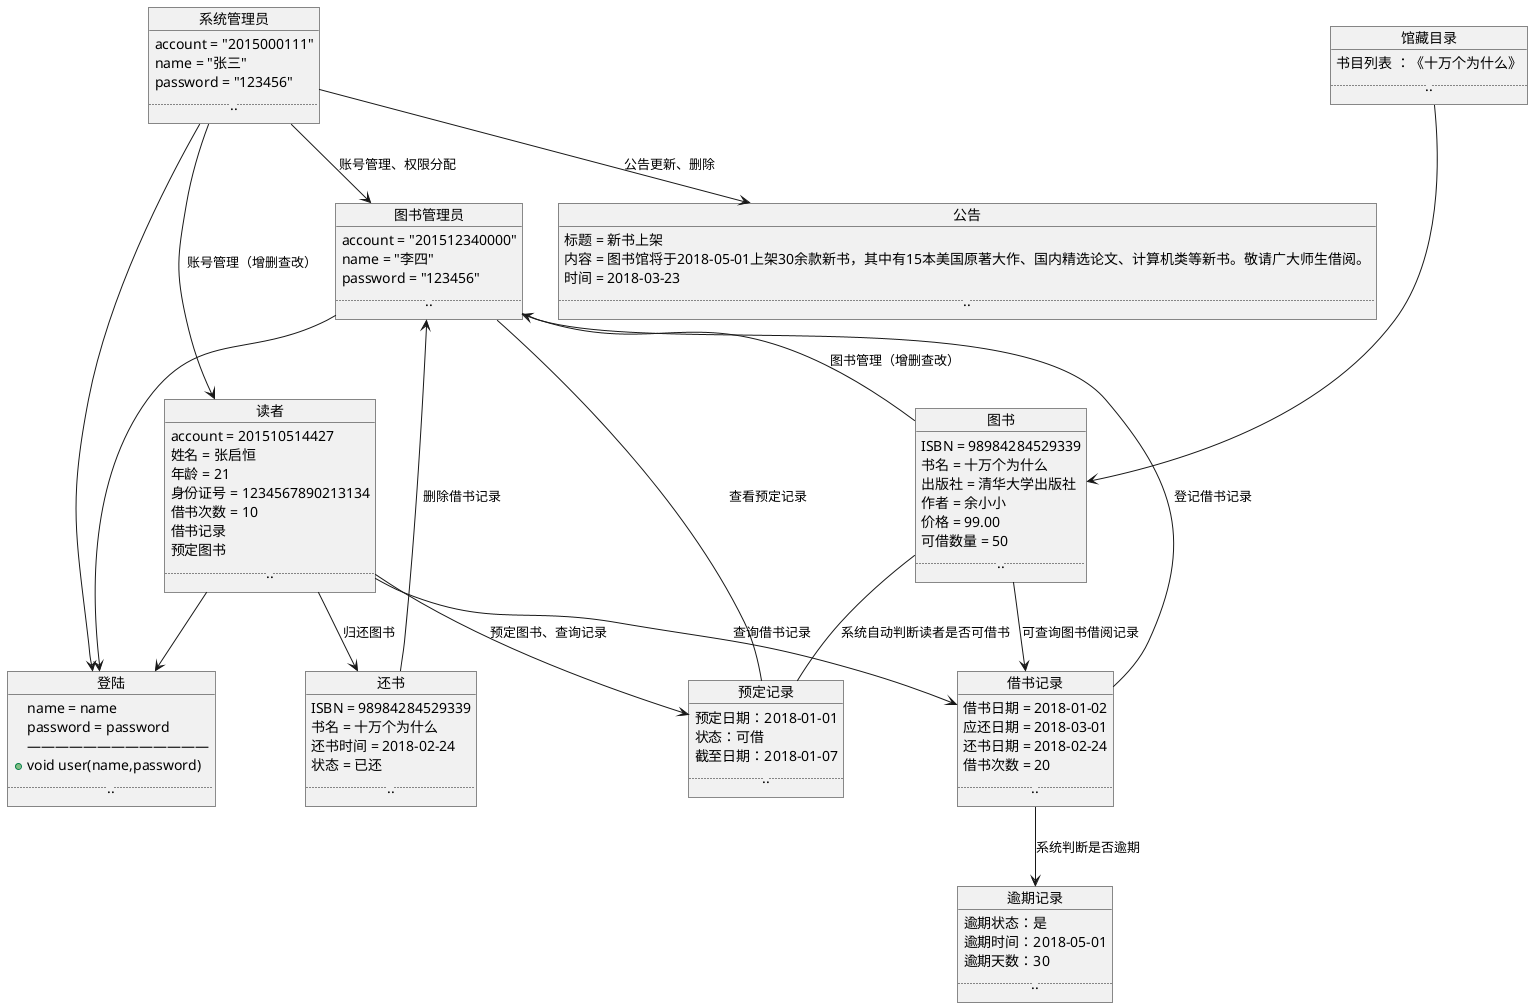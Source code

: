 @startuml

object 登陆{
    name = name
    password = password
    —————————————
    + void user(name,password)
    ......
}

object 读者{
    account = 201510514427
    姓名 = 张启恒
    年龄 = 21
    身份证号 = 1234567890213134
    借书次数 = 10
    借书记录
    预定图书
    ......
}

object 图书管理员{
    account = "201512340000"
    name = "李四"
    password = "123456"
    ......
}

object 系统管理员{
    account = "2015000111"
    name = "张三"
    password = "123456"
    ......
}

object 图书{
    ISBN = 98984284529339
    书名 = 十万个为什么
    出版社 = 清华大学出版社
    作者 = 余小小
    价格 = 99.00
    可借数量 = 50
    ......
}

object 馆藏目录{
    书目列表 ：《十万个为什么》
    ......
 }

object 借书记录{
    借书日期 = 2018-01-02
    应还日期 = 2018-03-01
    还书日期 = 2018-02-24
    借书次数 = 20
    ......
}

object 预定记录{
    预定日期：2018-01-01
    状态：可借
    截至日期：2018-01-07
    ......
}

object 逾期记录{
    逾期状态：是
    逾期时间：2018-05-01
    逾期天数：30
    ......
}

object 还书{
    ISBN = 98984284529339
    书名 = 十万个为什么
    还书时间 = 2018-02-24
    状态 = 已还
    ......
}

object 公告{
    标题 = 新书上架
    内容 = 图书馆将于2018-05-01上架30余款新书，其中有15本美国原著大作、国内精选论文、计算机类等新书。敬请广大师生借阅。
    时间 = 2018-03-23
    ......
}

读者 --> 登陆
图书管理员 ---> 登陆
系统管理员 ---> 登陆

系统管理员 --> 公告 :公告更新、删除
系统管理员 --> 图书管理员 :账号管理、权限分配
系统管理员 --> 读者 :账号管理（增删查改）

图书管理员 -- 图书 :图书管理（增删查改）
图书管理员 <-- 借书记录 :登记借书记录
图书管理员 <-- 还书 :删除借书记录
图书管理员 -- 预定记录 :查看预定记录


馆藏目录 ---> 图书
图书 --  预定记录 :系统自动判断读者是否可借书
图书 --> 借书记录 :可查询图书借阅记录

读者 --> 预定记录 :预定图书、查询记录
读者 --> 借书记录 :查询借书记录
读者 --> 还书 :归还图书

借书记录 --> 逾期记录 :系统判断是否逾期

@endum